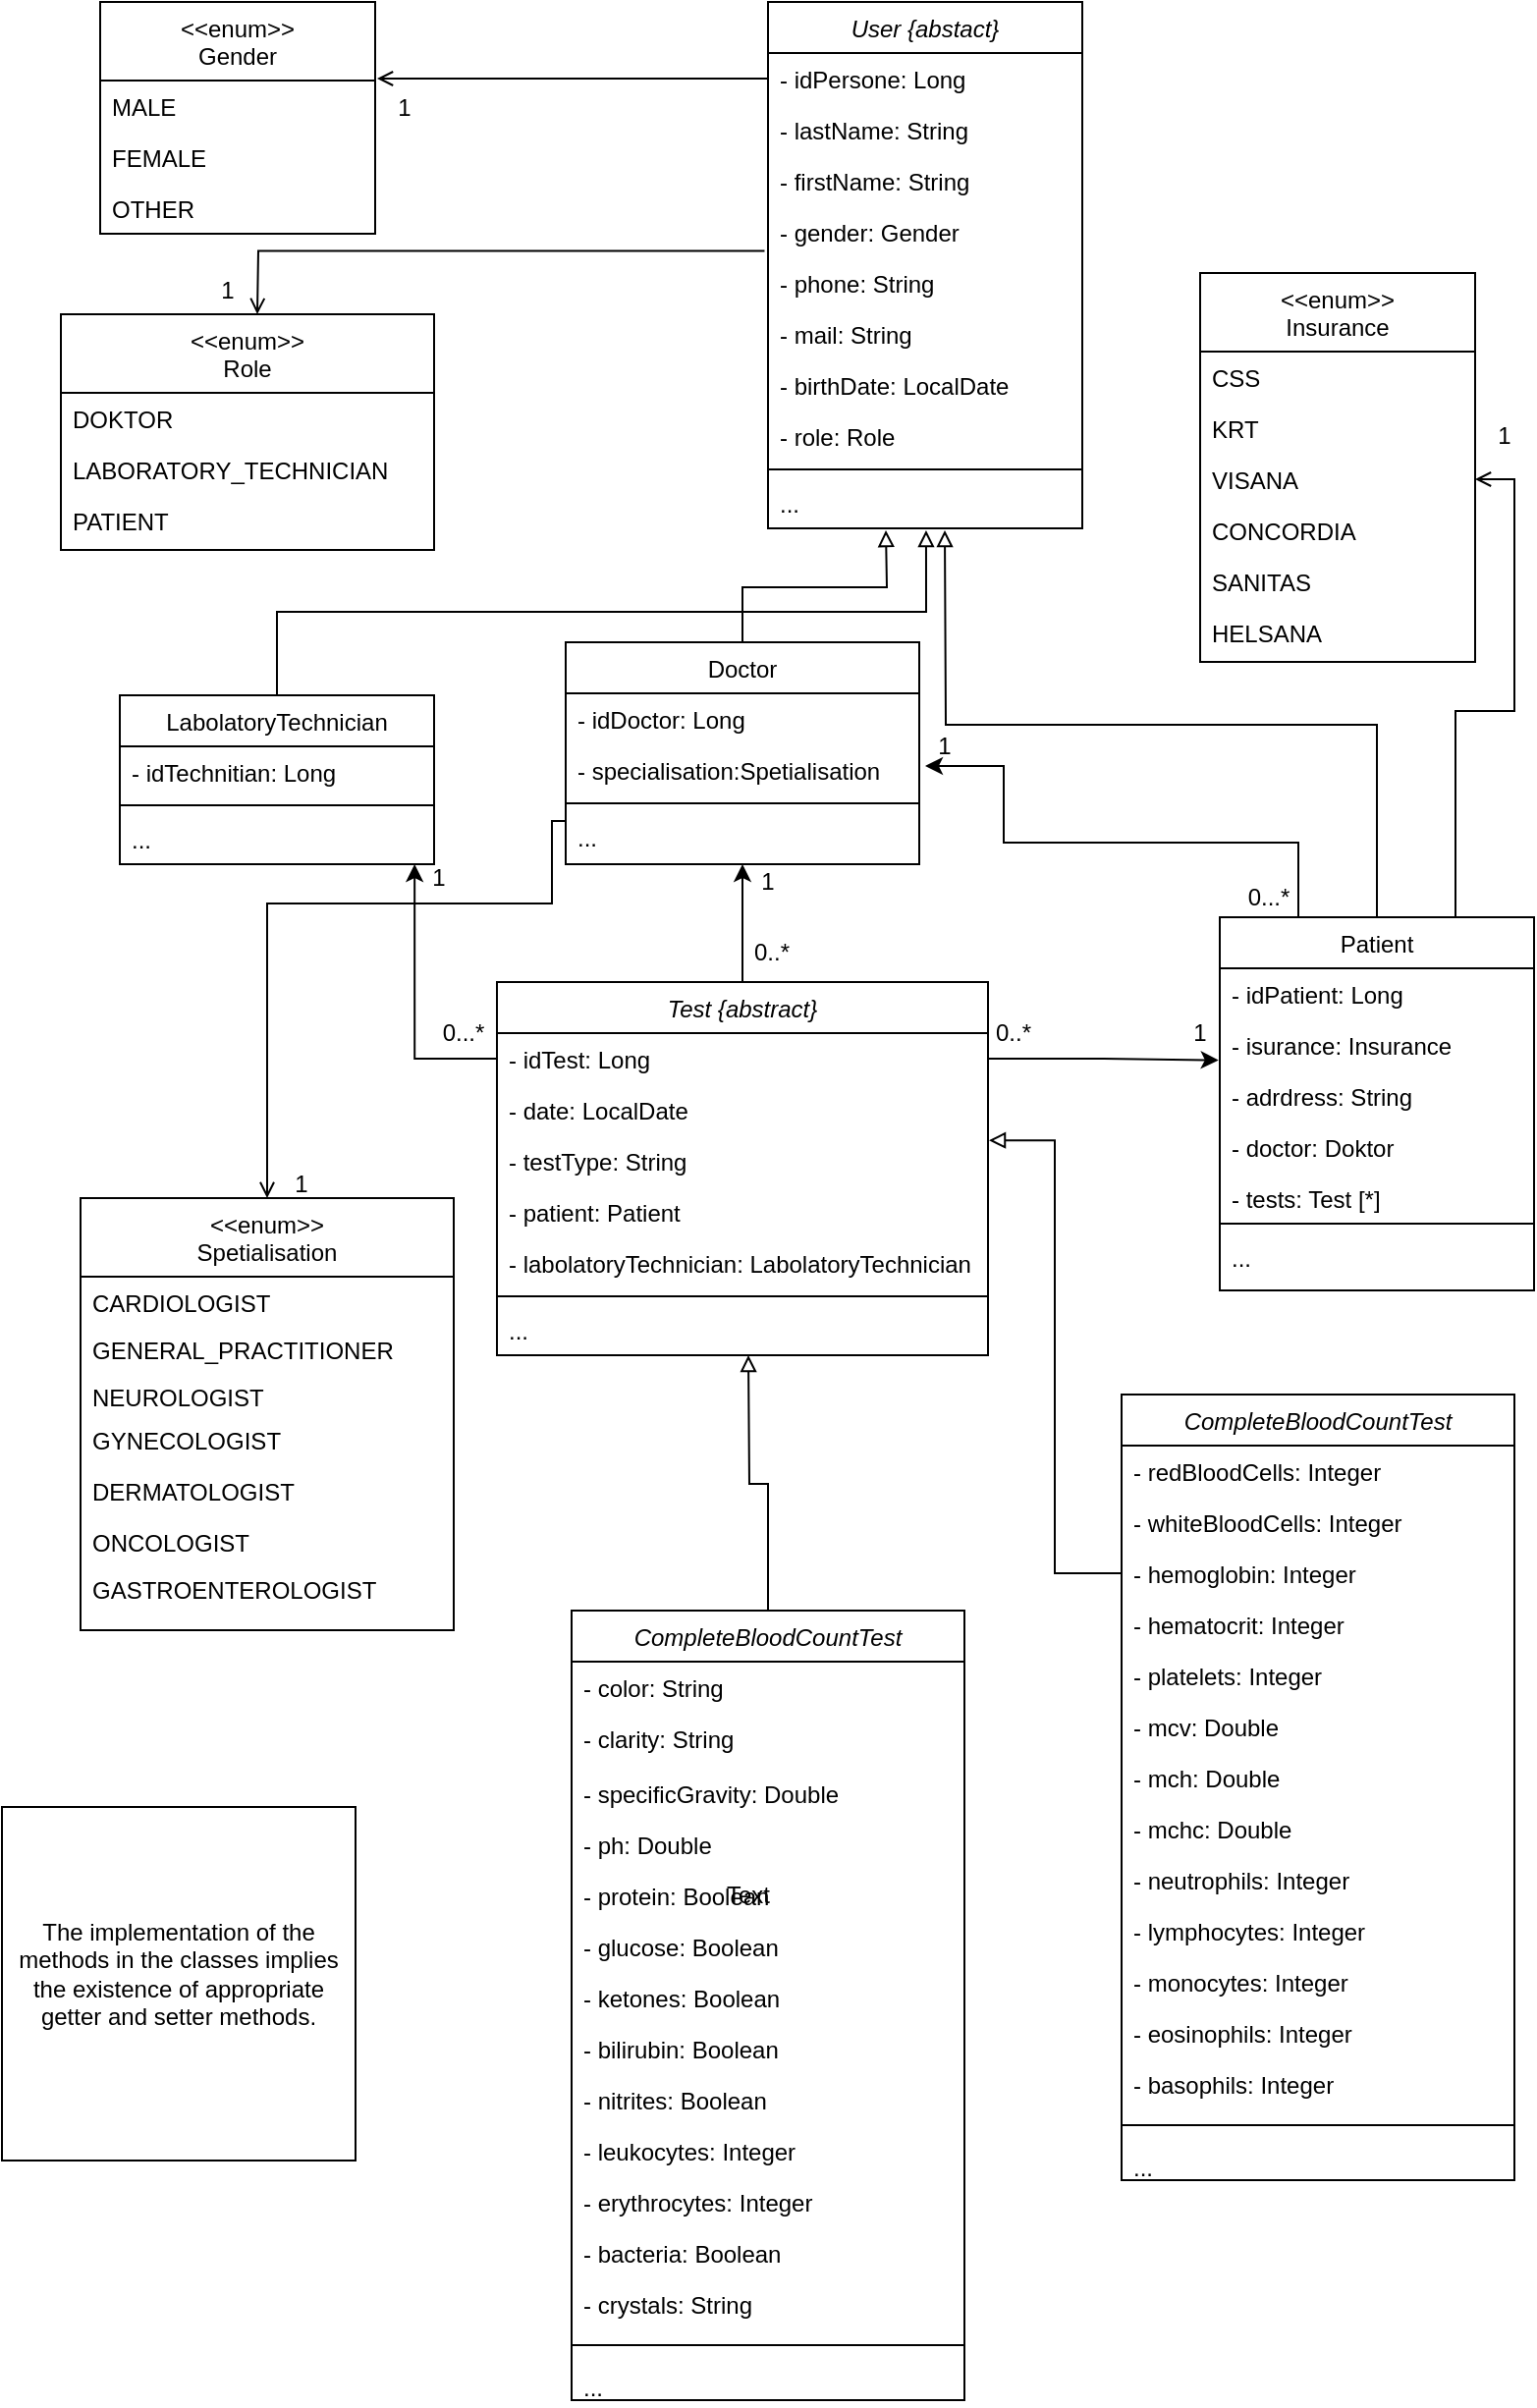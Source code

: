 <mxfile version="27.0.9">
  <diagram id="C5RBs43oDa-KdzZeNtuy" name="Page-1">
    <mxGraphModel dx="1869" dy="562" grid="1" gridSize="10" guides="1" tooltips="1" connect="1" arrows="1" fold="1" page="1" pageScale="1" pageWidth="827" pageHeight="1169" math="0" shadow="0">
      <root>
        <mxCell id="WIyWlLk6GJQsqaUBKTNV-0" />
        <mxCell id="WIyWlLk6GJQsqaUBKTNV-1" parent="WIyWlLk6GJQsqaUBKTNV-0" />
        <mxCell id="zkfFHV4jXpPFQw0GAbJ--0" value="User {abstact}" style="swimlane;fontStyle=2;align=center;verticalAlign=top;childLayout=stackLayout;horizontal=1;startSize=26;horizontalStack=0;resizeParent=1;resizeLast=0;collapsible=1;marginBottom=0;rounded=0;shadow=0;strokeWidth=1;strokeColor=#000000;" parent="WIyWlLk6GJQsqaUBKTNV-1" vertex="1">
          <mxGeometry x="-400" y="51" width="160" height="268" as="geometry">
            <mxRectangle x="230" y="140" width="160" height="26" as="alternateBounds" />
          </mxGeometry>
        </mxCell>
        <mxCell id="zkfFHV4jXpPFQw0GAbJ--2" value="- idPersone: Long" style="text;align=left;verticalAlign=top;spacingLeft=4;spacingRight=4;overflow=hidden;rotatable=0;points=[[0,0.5],[1,0.5]];portConstraint=eastwest;rounded=0;shadow=0;html=0;" parent="zkfFHV4jXpPFQw0GAbJ--0" vertex="1">
          <mxGeometry y="26" width="160" height="26" as="geometry" />
        </mxCell>
        <mxCell id="zkfFHV4jXpPFQw0GAbJ--1" value="- lastName: String&#xa;" style="text;align=left;verticalAlign=top;spacingLeft=4;spacingRight=4;overflow=hidden;rotatable=0;points=[[0,0.5],[1,0.5]];portConstraint=eastwest;" parent="zkfFHV4jXpPFQw0GAbJ--0" vertex="1">
          <mxGeometry y="52" width="160" height="26" as="geometry" />
        </mxCell>
        <mxCell id="zkfFHV4jXpPFQw0GAbJ--3" value="- firstName: String" style="text;align=left;verticalAlign=top;spacingLeft=4;spacingRight=4;overflow=hidden;rotatable=0;points=[[0,0.5],[1,0.5]];portConstraint=eastwest;rounded=0;shadow=0;html=0;" parent="zkfFHV4jXpPFQw0GAbJ--0" vertex="1">
          <mxGeometry y="78" width="160" height="26" as="geometry" />
        </mxCell>
        <mxCell id="zkfFHV4jXpPFQw0GAbJ--5" value="- gender: Gender" style="text;align=left;verticalAlign=top;spacingLeft=4;spacingRight=4;overflow=hidden;rotatable=0;points=[[0,0.5],[1,0.5]];portConstraint=eastwest;" parent="zkfFHV4jXpPFQw0GAbJ--0" vertex="1">
          <mxGeometry y="104" width="160" height="26" as="geometry" />
        </mxCell>
        <mxCell id="FPrqy9m5EWMJIwsa5vdO-8" value="- phone: String" style="text;align=left;verticalAlign=top;spacingLeft=4;spacingRight=4;overflow=hidden;rotatable=0;points=[[0,0.5],[1,0.5]];portConstraint=eastwest;" parent="zkfFHV4jXpPFQw0GAbJ--0" vertex="1">
          <mxGeometry y="130" width="160" height="26" as="geometry" />
        </mxCell>
        <mxCell id="FPrqy9m5EWMJIwsa5vdO-9" value="- mail: String" style="text;align=left;verticalAlign=top;spacingLeft=4;spacingRight=4;overflow=hidden;rotatable=0;points=[[0,0.5],[1,0.5]];portConstraint=eastwest;" parent="zkfFHV4jXpPFQw0GAbJ--0" vertex="1">
          <mxGeometry y="156" width="160" height="26" as="geometry" />
        </mxCell>
        <mxCell id="FPrqy9m5EWMJIwsa5vdO-11" value="- birthDate: LocalDate" style="text;align=left;verticalAlign=top;spacingLeft=4;spacingRight=4;overflow=hidden;rotatable=0;points=[[0,0.5],[1,0.5]];portConstraint=eastwest;" parent="zkfFHV4jXpPFQw0GAbJ--0" vertex="1">
          <mxGeometry y="182" width="160" height="26" as="geometry" />
        </mxCell>
        <mxCell id="FPrqy9m5EWMJIwsa5vdO-14" value="- role: Role" style="text;align=left;verticalAlign=top;spacingLeft=4;spacingRight=4;overflow=hidden;rotatable=0;points=[[0,0.5],[1,0.5]];portConstraint=eastwest;" parent="zkfFHV4jXpPFQw0GAbJ--0" vertex="1">
          <mxGeometry y="208" width="160" height="26" as="geometry" />
        </mxCell>
        <mxCell id="FPrqy9m5EWMJIwsa5vdO-15" value="" style="line;html=1;strokeWidth=1;align=left;verticalAlign=middle;spacingTop=-1;spacingLeft=3;spacingRight=3;rotatable=0;labelPosition=right;points=[];portConstraint=eastwest;" parent="zkfFHV4jXpPFQw0GAbJ--0" vertex="1">
          <mxGeometry y="234" width="160" height="8" as="geometry" />
        </mxCell>
        <mxCell id="FPrqy9m5EWMJIwsa5vdO-16" value="..." style="text;align=left;verticalAlign=top;spacingLeft=4;spacingRight=4;overflow=hidden;rotatable=0;points=[[0,0.5],[1,0.5]];portConstraint=eastwest;" parent="zkfFHV4jXpPFQw0GAbJ--0" vertex="1">
          <mxGeometry y="242" width="160" height="26" as="geometry" />
        </mxCell>
        <mxCell id="FPrqy9m5EWMJIwsa5vdO-1" value="&lt;&lt;enum&gt;&gt;&#xa;Gender" style="swimlane;fontStyle=0;align=center;verticalAlign=top;childLayout=stackLayout;horizontal=1;startSize=40;horizontalStack=0;resizeParent=1;resizeLast=0;collapsible=1;marginBottom=0;rounded=0;shadow=0;strokeWidth=1;" parent="WIyWlLk6GJQsqaUBKTNV-1" vertex="1">
          <mxGeometry x="-740" y="51" width="140" height="118" as="geometry">
            <mxRectangle x="340" y="380" width="170" height="26" as="alternateBounds" />
          </mxGeometry>
        </mxCell>
        <mxCell id="FPrqy9m5EWMJIwsa5vdO-18" value="MALE" style="text;align=left;verticalAlign=top;spacingLeft=4;spacingRight=4;overflow=hidden;rotatable=0;points=[[0,0.5],[1,0.5]];portConstraint=eastwest;" parent="FPrqy9m5EWMJIwsa5vdO-1" vertex="1">
          <mxGeometry y="40" width="140" height="26" as="geometry" />
        </mxCell>
        <mxCell id="FPrqy9m5EWMJIwsa5vdO-17" value="FEMALE" style="text;align=left;verticalAlign=top;spacingLeft=4;spacingRight=4;overflow=hidden;rotatable=0;points=[[0,0.5],[1,0.5]];portConstraint=eastwest;" parent="FPrqy9m5EWMJIwsa5vdO-1" vertex="1">
          <mxGeometry y="66" width="140" height="26" as="geometry" />
        </mxCell>
        <mxCell id="FPrqy9m5EWMJIwsa5vdO-19" value="OTHER" style="text;align=left;verticalAlign=top;spacingLeft=4;spacingRight=4;overflow=hidden;rotatable=0;points=[[0,0.5],[1,0.5]];portConstraint=eastwest;" parent="FPrqy9m5EWMJIwsa5vdO-1" vertex="1">
          <mxGeometry y="92" width="140" height="26" as="geometry" />
        </mxCell>
        <mxCell id="FPrqy9m5EWMJIwsa5vdO-46" value="LabolatoryTechnician" style="swimlane;fontStyle=0;align=center;verticalAlign=top;childLayout=stackLayout;horizontal=1;startSize=26;horizontalStack=0;resizeParent=1;resizeLast=0;collapsible=1;marginBottom=0;rounded=0;shadow=0;strokeWidth=1;" parent="WIyWlLk6GJQsqaUBKTNV-1" vertex="1">
          <mxGeometry x="-730" y="404" width="160" height="86" as="geometry">
            <mxRectangle x="340" y="380" width="170" height="26" as="alternateBounds" />
          </mxGeometry>
        </mxCell>
        <mxCell id="FPrqy9m5EWMJIwsa5vdO-47" value="- idTechnitian: Long" style="text;align=left;verticalAlign=top;spacingLeft=4;spacingRight=4;overflow=hidden;rotatable=0;points=[[0,0.5],[1,0.5]];portConstraint=eastwest;" parent="FPrqy9m5EWMJIwsa5vdO-46" vertex="1">
          <mxGeometry y="26" width="160" height="26" as="geometry" />
        </mxCell>
        <mxCell id="FPrqy9m5EWMJIwsa5vdO-48" value="" style="line;html=1;strokeWidth=1;align=left;verticalAlign=middle;spacingTop=-1;spacingLeft=3;spacingRight=3;rotatable=0;labelPosition=right;points=[];portConstraint=eastwest;" parent="FPrqy9m5EWMJIwsa5vdO-46" vertex="1">
          <mxGeometry y="52" width="160" height="8" as="geometry" />
        </mxCell>
        <mxCell id="FPrqy9m5EWMJIwsa5vdO-64" value="..." style="text;align=left;verticalAlign=top;spacingLeft=4;spacingRight=4;overflow=hidden;rotatable=0;points=[[0,0.5],[1,0.5]];portConstraint=eastwest;" parent="FPrqy9m5EWMJIwsa5vdO-46" vertex="1">
          <mxGeometry y="60" width="160" height="26" as="geometry" />
        </mxCell>
        <mxCell id="FPrqy9m5EWMJIwsa5vdO-56" value="1" style="text;html=1;align=center;verticalAlign=middle;whiteSpace=wrap;rounded=0;" parent="WIyWlLk6GJQsqaUBKTNV-1" vertex="1">
          <mxGeometry x="-690" y="189" width="30" height="17" as="geometry" />
        </mxCell>
        <mxCell id="FPrqy9m5EWMJIwsa5vdO-59" value="1" style="text;html=1;align=center;verticalAlign=middle;whiteSpace=wrap;rounded=0;" parent="WIyWlLk6GJQsqaUBKTNV-1" vertex="1">
          <mxGeometry x="-600" y="90" width="30" height="30" as="geometry" />
        </mxCell>
        <mxCell id="FPrqy9m5EWMJIwsa5vdO-60" style="edgeStyle=orthogonalEdgeStyle;rounded=0;orthogonalLoop=1;jettySize=auto;html=1;exitX=0.5;exitY=0;exitDx=0;exitDy=0;entryX=0.503;entryY=1.038;entryDx=0;entryDy=0;entryPerimeter=0;endArrow=block;endFill=0;" parent="WIyWlLk6GJQsqaUBKTNV-1" source="FPrqy9m5EWMJIwsa5vdO-46" target="FPrqy9m5EWMJIwsa5vdO-16" edge="1">
          <mxGeometry relative="1" as="geometry" />
        </mxCell>
        <mxCell id="FPrqy9m5EWMJIwsa5vdO-71" style="edgeStyle=orthogonalEdgeStyle;rounded=0;orthogonalLoop=1;jettySize=auto;html=1;exitX=0.5;exitY=0;exitDx=0;exitDy=0;endArrow=block;endFill=0;" parent="WIyWlLk6GJQsqaUBKTNV-1" source="FPrqy9m5EWMJIwsa5vdO-65" edge="1">
          <mxGeometry relative="1" as="geometry">
            <mxPoint x="-310" y="320" as="targetPoint" />
          </mxGeometry>
        </mxCell>
        <mxCell id="FPrqy9m5EWMJIwsa5vdO-90" style="edgeStyle=orthogonalEdgeStyle;rounded=0;orthogonalLoop=1;jettySize=auto;html=1;exitX=0.75;exitY=0;exitDx=0;exitDy=0;entryX=1;entryY=0.5;entryDx=0;entryDy=0;endArrow=open;endFill=0;" parent="WIyWlLk6GJQsqaUBKTNV-1" source="FPrqy9m5EWMJIwsa5vdO-65" target="FPrqy9m5EWMJIwsa5vdO-88" edge="1">
          <mxGeometry relative="1" as="geometry" />
        </mxCell>
        <mxCell id="FPrqy9m5EWMJIwsa5vdO-65" value="Patient" style="swimlane;fontStyle=0;align=center;verticalAlign=top;childLayout=stackLayout;horizontal=1;startSize=26;horizontalStack=0;resizeParent=1;resizeLast=0;collapsible=1;marginBottom=0;rounded=0;shadow=0;strokeWidth=1;" parent="WIyWlLk6GJQsqaUBKTNV-1" vertex="1">
          <mxGeometry x="-170" y="517" width="160" height="190" as="geometry">
            <mxRectangle x="130" y="380" width="160" height="26" as="alternateBounds" />
          </mxGeometry>
        </mxCell>
        <mxCell id="FPrqy9m5EWMJIwsa5vdO-66" value="- idPatient: Long" style="text;align=left;verticalAlign=top;spacingLeft=4;spacingRight=4;overflow=hidden;rotatable=0;points=[[0,0.5],[1,0.5]];portConstraint=eastwest;" parent="FPrqy9m5EWMJIwsa5vdO-65" vertex="1">
          <mxGeometry y="26" width="160" height="26" as="geometry" />
        </mxCell>
        <mxCell id="FPrqy9m5EWMJIwsa5vdO-67" value="- isurance: Insurance" style="text;align=left;verticalAlign=top;spacingLeft=4;spacingRight=4;overflow=hidden;rotatable=0;points=[[0,0.5],[1,0.5]];portConstraint=eastwest;rounded=0;shadow=0;html=0;" parent="FPrqy9m5EWMJIwsa5vdO-65" vertex="1">
          <mxGeometry y="52" width="160" height="26" as="geometry" />
        </mxCell>
        <mxCell id="FPrqy9m5EWMJIwsa5vdO-70" value="- adrdress: String" style="text;align=left;verticalAlign=top;spacingLeft=4;spacingRight=4;overflow=hidden;rotatable=0;points=[[0,0.5],[1,0.5]];portConstraint=eastwest;" parent="FPrqy9m5EWMJIwsa5vdO-65" vertex="1">
          <mxGeometry y="78" width="160" height="26" as="geometry" />
        </mxCell>
        <mxCell id="FPrqy9m5EWMJIwsa5vdO-76" value="- doctor: Doktor" style="text;align=left;verticalAlign=top;spacingLeft=4;spacingRight=4;overflow=hidden;rotatable=0;points=[[0,0.5],[1,0.5]];portConstraint=eastwest;" parent="FPrqy9m5EWMJIwsa5vdO-65" vertex="1">
          <mxGeometry y="104" width="160" height="26" as="geometry" />
        </mxCell>
        <mxCell id="FPrqy9m5EWMJIwsa5vdO-84" value="- tests: Test [*]" style="text;align=left;verticalAlign=top;spacingLeft=4;spacingRight=4;overflow=hidden;rotatable=0;points=[[0,0.5],[1,0.5]];portConstraint=eastwest;" parent="FPrqy9m5EWMJIwsa5vdO-65" vertex="1">
          <mxGeometry y="130" width="160" height="22" as="geometry" />
        </mxCell>
        <mxCell id="FPrqy9m5EWMJIwsa5vdO-77" value="" style="line;html=1;strokeWidth=1;align=left;verticalAlign=middle;spacingTop=-1;spacingLeft=3;spacingRight=3;rotatable=0;labelPosition=right;points=[];portConstraint=eastwest;" parent="FPrqy9m5EWMJIwsa5vdO-65" vertex="1">
          <mxGeometry y="152" width="160" height="8" as="geometry" />
        </mxCell>
        <mxCell id="7z45aVooxAqQ6ZpwQJSf-15" value="..." style="text;align=left;verticalAlign=top;spacingLeft=4;spacingRight=4;overflow=hidden;rotatable=0;points=[[0,0.5],[1,0.5]];portConstraint=eastwest;" parent="FPrqy9m5EWMJIwsa5vdO-65" vertex="1">
          <mxGeometry y="160" width="160" height="22" as="geometry" />
        </mxCell>
        <mxCell id="FPrqy9m5EWMJIwsa5vdO-85" value="&lt;&lt;enum&gt;&gt;&#xa;Insurance" style="swimlane;fontStyle=0;align=center;verticalAlign=top;childLayout=stackLayout;horizontal=1;startSize=40;horizontalStack=0;resizeParent=1;resizeLast=0;collapsible=1;marginBottom=0;rounded=0;shadow=0;strokeWidth=1;" parent="WIyWlLk6GJQsqaUBKTNV-1" vertex="1">
          <mxGeometry x="-180" y="189" width="140" height="198" as="geometry">
            <mxRectangle x="340" y="380" width="170" height="26" as="alternateBounds" />
          </mxGeometry>
        </mxCell>
        <mxCell id="FPrqy9m5EWMJIwsa5vdO-86" value="CSS    " style="text;align=left;verticalAlign=top;spacingLeft=4;spacingRight=4;overflow=hidden;rotatable=0;points=[[0,0.5],[1,0.5]];portConstraint=eastwest;" parent="FPrqy9m5EWMJIwsa5vdO-85" vertex="1">
          <mxGeometry y="40" width="140" height="26" as="geometry" />
        </mxCell>
        <mxCell id="FPrqy9m5EWMJIwsa5vdO-87" value="KRT" style="text;align=left;verticalAlign=top;spacingLeft=4;spacingRight=4;overflow=hidden;rotatable=0;points=[[0,0.5],[1,0.5]];portConstraint=eastwest;" parent="FPrqy9m5EWMJIwsa5vdO-85" vertex="1">
          <mxGeometry y="66" width="140" height="26" as="geometry" />
        </mxCell>
        <mxCell id="FPrqy9m5EWMJIwsa5vdO-88" value="VISANA" style="text;align=left;verticalAlign=top;spacingLeft=4;spacingRight=4;overflow=hidden;rotatable=0;points=[[0,0.5],[1,0.5]];portConstraint=eastwest;" parent="FPrqy9m5EWMJIwsa5vdO-85" vertex="1">
          <mxGeometry y="92" width="140" height="26" as="geometry" />
        </mxCell>
        <mxCell id="FPrqy9m5EWMJIwsa5vdO-92" value="CONCORDIA" style="text;align=left;verticalAlign=top;spacingLeft=4;spacingRight=4;overflow=hidden;rotatable=0;points=[[0,0.5],[1,0.5]];portConstraint=eastwest;" parent="FPrqy9m5EWMJIwsa5vdO-85" vertex="1">
          <mxGeometry y="118" width="140" height="26" as="geometry" />
        </mxCell>
        <mxCell id="FPrqy9m5EWMJIwsa5vdO-93" value="SANITAS" style="text;align=left;verticalAlign=top;spacingLeft=4;spacingRight=4;overflow=hidden;rotatable=0;points=[[0,0.5],[1,0.5]];portConstraint=eastwest;" parent="FPrqy9m5EWMJIwsa5vdO-85" vertex="1">
          <mxGeometry y="144" width="140" height="26" as="geometry" />
        </mxCell>
        <mxCell id="FPrqy9m5EWMJIwsa5vdO-94" value="HELSANA" style="text;align=left;verticalAlign=top;spacingLeft=4;spacingRight=4;overflow=hidden;rotatable=0;points=[[0,0.5],[1,0.5]];portConstraint=eastwest;" parent="FPrqy9m5EWMJIwsa5vdO-85" vertex="1">
          <mxGeometry y="170" width="140" height="26" as="geometry" />
        </mxCell>
        <mxCell id="FPrqy9m5EWMJIwsa5vdO-107" style="edgeStyle=orthogonalEdgeStyle;rounded=0;orthogonalLoop=1;jettySize=auto;html=1;exitX=0.5;exitY=0;exitDx=0;exitDy=0;endArrow=block;endFill=0;" parent="WIyWlLk6GJQsqaUBKTNV-1" source="FPrqy9m5EWMJIwsa5vdO-99" edge="1">
          <mxGeometry relative="1" as="geometry">
            <mxPoint x="-340" y="320" as="targetPoint" />
          </mxGeometry>
        </mxCell>
        <mxCell id="FPrqy9m5EWMJIwsa5vdO-99" value="Doctor" style="swimlane;fontStyle=0;align=center;verticalAlign=top;childLayout=stackLayout;horizontal=1;startSize=26;horizontalStack=0;resizeParent=1;resizeLast=0;collapsible=1;marginBottom=0;rounded=0;shadow=0;strokeWidth=1;" parent="WIyWlLk6GJQsqaUBKTNV-1" vertex="1">
          <mxGeometry x="-503" y="377" width="180" height="113" as="geometry">
            <mxRectangle x="130" y="380" width="160" height="26" as="alternateBounds" />
          </mxGeometry>
        </mxCell>
        <mxCell id="FPrqy9m5EWMJIwsa5vdO-100" value="- idDoctor: Long" style="text;align=left;verticalAlign=top;spacingLeft=4;spacingRight=4;overflow=hidden;rotatable=0;points=[[0,0.5],[1,0.5]];portConstraint=eastwest;" parent="FPrqy9m5EWMJIwsa5vdO-99" vertex="1">
          <mxGeometry y="26" width="180" height="26" as="geometry" />
        </mxCell>
        <mxCell id="FPrqy9m5EWMJIwsa5vdO-101" value="- specialisation:Spetialisation" style="text;align=left;verticalAlign=top;spacingLeft=4;spacingRight=4;overflow=hidden;rotatable=0;points=[[0,0.5],[1,0.5]];portConstraint=eastwest;rounded=0;shadow=0;html=0;" parent="FPrqy9m5EWMJIwsa5vdO-99" vertex="1">
          <mxGeometry y="52" width="180" height="26" as="geometry" />
        </mxCell>
        <mxCell id="FPrqy9m5EWMJIwsa5vdO-104" value="" style="line;html=1;strokeWidth=1;align=left;verticalAlign=middle;spacingTop=-1;spacingLeft=3;spacingRight=3;rotatable=0;labelPosition=right;points=[];portConstraint=eastwest;" parent="FPrqy9m5EWMJIwsa5vdO-99" vertex="1">
          <mxGeometry y="78" width="180" height="8" as="geometry" />
        </mxCell>
        <mxCell id="FPrqy9m5EWMJIwsa5vdO-105" value="..." style="text;align=left;verticalAlign=top;spacingLeft=4;spacingRight=4;overflow=hidden;rotatable=0;points=[[0,0.5],[1,0.5]];portConstraint=eastwest;" parent="FPrqy9m5EWMJIwsa5vdO-99" vertex="1">
          <mxGeometry y="86" width="180" height="26" as="geometry" />
        </mxCell>
        <mxCell id="FPrqy9m5EWMJIwsa5vdO-115" value="&lt;&lt;enum&gt;&gt;&#xa;Role" style="swimlane;fontStyle=0;align=center;verticalAlign=top;childLayout=stackLayout;horizontal=1;startSize=40;horizontalStack=0;resizeParent=1;resizeLast=0;collapsible=1;marginBottom=0;rounded=0;shadow=0;strokeWidth=1;" parent="WIyWlLk6GJQsqaUBKTNV-1" vertex="1">
          <mxGeometry x="-760" y="210" width="190" height="120" as="geometry">
            <mxRectangle x="340" y="380" width="170" height="26" as="alternateBounds" />
          </mxGeometry>
        </mxCell>
        <mxCell id="FPrqy9m5EWMJIwsa5vdO-116" value="DOKTOR" style="text;align=left;verticalAlign=top;spacingLeft=4;spacingRight=4;overflow=hidden;rotatable=0;points=[[0,0.5],[1,0.5]];portConstraint=eastwest;" parent="FPrqy9m5EWMJIwsa5vdO-115" vertex="1">
          <mxGeometry y="40" width="190" height="26" as="geometry" />
        </mxCell>
        <mxCell id="FPrqy9m5EWMJIwsa5vdO-117" value="LABORATORY_TECHNICIAN" style="text;align=left;verticalAlign=top;spacingLeft=4;spacingRight=4;overflow=hidden;rotatable=0;points=[[0,0.5],[1,0.5]];portConstraint=eastwest;" parent="FPrqy9m5EWMJIwsa5vdO-115" vertex="1">
          <mxGeometry y="66" width="190" height="26" as="geometry" />
        </mxCell>
        <mxCell id="FPrqy9m5EWMJIwsa5vdO-118" value="PATIENT" style="text;align=left;verticalAlign=top;spacingLeft=4;spacingRight=4;overflow=hidden;rotatable=0;points=[[0,0.5],[1,0.5]];portConstraint=eastwest;" parent="FPrqy9m5EWMJIwsa5vdO-115" vertex="1">
          <mxGeometry y="92" width="190" height="28" as="geometry" />
        </mxCell>
        <mxCell id="FPrqy9m5EWMJIwsa5vdO-119" value="&lt;&lt;enum&gt;&gt;&#xa;Spetialisation" style="swimlane;fontStyle=0;align=center;verticalAlign=top;childLayout=stackLayout;horizontal=1;startSize=40;horizontalStack=0;resizeParent=1;resizeLast=0;collapsible=1;marginBottom=0;rounded=0;shadow=0;strokeWidth=1;" parent="WIyWlLk6GJQsqaUBKTNV-1" vertex="1">
          <mxGeometry x="-750" y="660" width="190" height="220" as="geometry">
            <mxRectangle x="340" y="380" width="170" height="26" as="alternateBounds" />
          </mxGeometry>
        </mxCell>
        <mxCell id="FPrqy9m5EWMJIwsa5vdO-121" value="CARDIOLOGIST" style="text;align=left;verticalAlign=top;spacingLeft=4;spacingRight=4;overflow=hidden;rotatable=0;points=[[0,0.5],[1,0.5]];portConstraint=eastwest;" parent="FPrqy9m5EWMJIwsa5vdO-119" vertex="1">
          <mxGeometry y="40" width="190" height="24" as="geometry" />
        </mxCell>
        <mxCell id="FPrqy9m5EWMJIwsa5vdO-128" value="GENERAL_PRACTITIONER" style="text;align=left;verticalAlign=top;spacingLeft=4;spacingRight=4;overflow=hidden;rotatable=0;points=[[0,0.5],[1,0.5]];portConstraint=eastwest;" parent="FPrqy9m5EWMJIwsa5vdO-119" vertex="1">
          <mxGeometry y="64" width="190" height="24" as="geometry" />
        </mxCell>
        <mxCell id="FPrqy9m5EWMJIwsa5vdO-129" value="NEUROLOGIST" style="text;align=left;verticalAlign=top;spacingLeft=4;spacingRight=4;overflow=hidden;rotatable=0;points=[[0,0.5],[1,0.5]];portConstraint=eastwest;" parent="FPrqy9m5EWMJIwsa5vdO-119" vertex="1">
          <mxGeometry y="88" width="190" height="22" as="geometry" />
        </mxCell>
        <mxCell id="FPrqy9m5EWMJIwsa5vdO-130" value="GYNECOLOGIST" style="text;align=left;verticalAlign=top;spacingLeft=4;spacingRight=4;overflow=hidden;rotatable=0;points=[[0,0.5],[1,0.5]];portConstraint=eastwest;" parent="FPrqy9m5EWMJIwsa5vdO-119" vertex="1">
          <mxGeometry y="110" width="190" height="26" as="geometry" />
        </mxCell>
        <mxCell id="FPrqy9m5EWMJIwsa5vdO-132" value="DERMATOLOGIST" style="text;align=left;verticalAlign=top;spacingLeft=4;spacingRight=4;overflow=hidden;rotatable=0;points=[[0,0.5],[1,0.5]];portConstraint=eastwest;" parent="FPrqy9m5EWMJIwsa5vdO-119" vertex="1">
          <mxGeometry y="136" width="190" height="26" as="geometry" />
        </mxCell>
        <mxCell id="FPrqy9m5EWMJIwsa5vdO-133" value="ONCOLOGIST" style="text;align=left;verticalAlign=top;spacingLeft=4;spacingRight=4;overflow=hidden;rotatable=0;points=[[0,0.5],[1,0.5]];portConstraint=eastwest;" parent="FPrqy9m5EWMJIwsa5vdO-119" vertex="1">
          <mxGeometry y="162" width="190" height="24" as="geometry" />
        </mxCell>
        <mxCell id="FPrqy9m5EWMJIwsa5vdO-135" value="GASTROENTEROLOGIST" style="text;align=left;verticalAlign=top;spacingLeft=4;spacingRight=4;overflow=hidden;rotatable=0;points=[[0,0.5],[1,0.5]];portConstraint=eastwest;" parent="FPrqy9m5EWMJIwsa5vdO-119" vertex="1">
          <mxGeometry y="186" width="190" height="30" as="geometry" />
        </mxCell>
        <mxCell id="_gcrHEg-yJq71D8w6EsA-2" style="edgeStyle=orthogonalEdgeStyle;rounded=0;orthogonalLoop=1;jettySize=auto;html=1;exitX=0.5;exitY=0;exitDx=0;exitDy=0;entryX=0.5;entryY=1;entryDx=0;entryDy=0;" edge="1" parent="WIyWlLk6GJQsqaUBKTNV-1" source="FPrqy9m5EWMJIwsa5vdO-180" target="FPrqy9m5EWMJIwsa5vdO-99">
          <mxGeometry relative="1" as="geometry" />
        </mxCell>
        <mxCell id="FPrqy9m5EWMJIwsa5vdO-180" value="Test {abstract}" style="swimlane;fontStyle=2;align=center;verticalAlign=top;childLayout=stackLayout;horizontal=1;startSize=26;horizontalStack=0;resizeParent=1;resizeLast=0;collapsible=1;marginBottom=0;rounded=0;shadow=0;strokeWidth=1;strokeColor=#000000;" parent="WIyWlLk6GJQsqaUBKTNV-1" vertex="1">
          <mxGeometry x="-538" y="550" width="250" height="190" as="geometry">
            <mxRectangle x="230" y="140" width="160" height="26" as="alternateBounds" />
          </mxGeometry>
        </mxCell>
        <mxCell id="FPrqy9m5EWMJIwsa5vdO-181" value="- idTest: Long" style="text;align=left;verticalAlign=top;spacingLeft=4;spacingRight=4;overflow=hidden;rotatable=0;points=[[0,0.5],[1,0.5]];portConstraint=eastwest;rounded=0;shadow=0;html=0;" parent="FPrqy9m5EWMJIwsa5vdO-180" vertex="1">
          <mxGeometry y="26" width="250" height="26" as="geometry" />
        </mxCell>
        <mxCell id="FPrqy9m5EWMJIwsa5vdO-182" value="- date: LocalDate&#xa;" style="text;align=left;verticalAlign=top;spacingLeft=4;spacingRight=4;overflow=hidden;rotatable=0;points=[[0,0.5],[1,0.5]];portConstraint=eastwest;" parent="FPrqy9m5EWMJIwsa5vdO-180" vertex="1">
          <mxGeometry y="52" width="250" height="26" as="geometry" />
        </mxCell>
        <mxCell id="FPrqy9m5EWMJIwsa5vdO-183" value="- testType: String" style="text;align=left;verticalAlign=top;spacingLeft=4;spacingRight=4;overflow=hidden;rotatable=0;points=[[0,0.5],[1,0.5]];portConstraint=eastwest;rounded=0;shadow=0;html=0;" parent="FPrqy9m5EWMJIwsa5vdO-180" vertex="1">
          <mxGeometry y="78" width="250" height="26" as="geometry" />
        </mxCell>
        <mxCell id="FPrqy9m5EWMJIwsa5vdO-184" value="- patient: Patient" style="text;align=left;verticalAlign=top;spacingLeft=4;spacingRight=4;overflow=hidden;rotatable=0;points=[[0,0.5],[1,0.5]];portConstraint=eastwest;" parent="FPrqy9m5EWMJIwsa5vdO-180" vertex="1">
          <mxGeometry y="104" width="250" height="26" as="geometry" />
        </mxCell>
        <mxCell id="FPrqy9m5EWMJIwsa5vdO-186" value="- labolatoryTechnician: LabolatoryTechnician" style="text;align=left;verticalAlign=top;spacingLeft=4;spacingRight=4;overflow=hidden;rotatable=0;points=[[0,0.5],[1,0.5]];portConstraint=eastwest;" parent="FPrqy9m5EWMJIwsa5vdO-180" vertex="1">
          <mxGeometry y="130" width="250" height="26" as="geometry" />
        </mxCell>
        <mxCell id="FPrqy9m5EWMJIwsa5vdO-189" value="" style="line;html=1;strokeWidth=1;align=left;verticalAlign=middle;spacingTop=-1;spacingLeft=3;spacingRight=3;rotatable=0;labelPosition=right;points=[];portConstraint=eastwest;" parent="FPrqy9m5EWMJIwsa5vdO-180" vertex="1">
          <mxGeometry y="156" width="250" height="8" as="geometry" />
        </mxCell>
        <mxCell id="FPrqy9m5EWMJIwsa5vdO-190" value="..." style="text;align=left;verticalAlign=top;spacingLeft=4;spacingRight=4;overflow=hidden;rotatable=0;points=[[0,0.5],[1,0.5]];portConstraint=eastwest;" parent="FPrqy9m5EWMJIwsa5vdO-180" vertex="1">
          <mxGeometry y="164" width="250" height="20" as="geometry" />
        </mxCell>
        <mxCell id="FPrqy9m5EWMJIwsa5vdO-191" value="CompleteBloodCountTest" style="swimlane;fontStyle=2;align=center;verticalAlign=top;childLayout=stackLayout;horizontal=1;startSize=26;horizontalStack=0;resizeParent=1;resizeLast=0;collapsible=1;marginBottom=0;rounded=0;shadow=0;strokeWidth=1;strokeColor=#000000;" parent="WIyWlLk6GJQsqaUBKTNV-1" vertex="1">
          <mxGeometry x="-220" y="760" width="200" height="400" as="geometry">
            <mxRectangle x="230" y="140" width="160" height="26" as="alternateBounds" />
          </mxGeometry>
        </mxCell>
        <mxCell id="FPrqy9m5EWMJIwsa5vdO-192" value="- redBloodCells: Integer" style="text;align=left;verticalAlign=top;spacingLeft=4;spacingRight=4;overflow=hidden;rotatable=0;points=[[0,0.5],[1,0.5]];portConstraint=eastwest;rounded=0;shadow=0;html=0;" parent="FPrqy9m5EWMJIwsa5vdO-191" vertex="1">
          <mxGeometry y="26" width="200" height="26" as="geometry" />
        </mxCell>
        <mxCell id="FPrqy9m5EWMJIwsa5vdO-193" value="- whiteBloodCells: Integer&#xa;" style="text;align=left;verticalAlign=top;spacingLeft=4;spacingRight=4;overflow=hidden;rotatable=0;points=[[0,0.5],[1,0.5]];portConstraint=eastwest;" parent="FPrqy9m5EWMJIwsa5vdO-191" vertex="1">
          <mxGeometry y="52" width="200" height="26" as="geometry" />
        </mxCell>
        <mxCell id="FPrqy9m5EWMJIwsa5vdO-194" value="- hemoglobin: Integer" style="text;align=left;verticalAlign=top;spacingLeft=4;spacingRight=4;overflow=hidden;rotatable=0;points=[[0,0.5],[1,0.5]];portConstraint=eastwest;rounded=0;shadow=0;html=0;" parent="FPrqy9m5EWMJIwsa5vdO-191" vertex="1">
          <mxGeometry y="78" width="200" height="26" as="geometry" />
        </mxCell>
        <mxCell id="FPrqy9m5EWMJIwsa5vdO-195" value="- hematocrit: Integer" style="text;align=left;verticalAlign=top;spacingLeft=4;spacingRight=4;overflow=hidden;rotatable=0;points=[[0,0.5],[1,0.5]];portConstraint=eastwest;" parent="FPrqy9m5EWMJIwsa5vdO-191" vertex="1">
          <mxGeometry y="104" width="200" height="26" as="geometry" />
        </mxCell>
        <mxCell id="FPrqy9m5EWMJIwsa5vdO-196" value="- platelets: Integer" style="text;align=left;verticalAlign=top;spacingLeft=4;spacingRight=4;overflow=hidden;rotatable=0;points=[[0,0.5],[1,0.5]];portConstraint=eastwest;" parent="FPrqy9m5EWMJIwsa5vdO-191" vertex="1">
          <mxGeometry y="130" width="200" height="26" as="geometry" />
        </mxCell>
        <mxCell id="FPrqy9m5EWMJIwsa5vdO-197" value="- mcv: Double" style="text;align=left;verticalAlign=top;spacingLeft=4;spacingRight=4;overflow=hidden;rotatable=0;points=[[0,0.5],[1,0.5]];portConstraint=eastwest;" parent="FPrqy9m5EWMJIwsa5vdO-191" vertex="1">
          <mxGeometry y="156" width="200" height="26" as="geometry" />
        </mxCell>
        <mxCell id="FPrqy9m5EWMJIwsa5vdO-198" value="- mch: Double" style="text;align=left;verticalAlign=top;spacingLeft=4;spacingRight=4;overflow=hidden;rotatable=0;points=[[0,0.5],[1,0.5]];portConstraint=eastwest;" parent="FPrqy9m5EWMJIwsa5vdO-191" vertex="1">
          <mxGeometry y="182" width="200" height="26" as="geometry" />
        </mxCell>
        <mxCell id="FPrqy9m5EWMJIwsa5vdO-199" value="- mchc: Double" style="text;align=left;verticalAlign=top;spacingLeft=4;spacingRight=4;overflow=hidden;rotatable=0;points=[[0,0.5],[1,0.5]];portConstraint=eastwest;" parent="FPrqy9m5EWMJIwsa5vdO-191" vertex="1">
          <mxGeometry y="208" width="200" height="26" as="geometry" />
        </mxCell>
        <mxCell id="FPrqy9m5EWMJIwsa5vdO-206" value="- neutrophils: Integer&#xa;" style="text;align=left;verticalAlign=top;spacingLeft=4;spacingRight=4;overflow=hidden;rotatable=0;points=[[0,0.5],[1,0.5]];portConstraint=eastwest;" parent="FPrqy9m5EWMJIwsa5vdO-191" vertex="1">
          <mxGeometry y="234" width="200" height="26" as="geometry" />
        </mxCell>
        <mxCell id="FPrqy9m5EWMJIwsa5vdO-207" value="- lymphocytes: Integer&#xa;" style="text;align=left;verticalAlign=top;spacingLeft=4;spacingRight=4;overflow=hidden;rotatable=0;points=[[0,0.5],[1,0.5]];portConstraint=eastwest;" parent="FPrqy9m5EWMJIwsa5vdO-191" vertex="1">
          <mxGeometry y="260" width="200" height="26" as="geometry" />
        </mxCell>
        <mxCell id="FPrqy9m5EWMJIwsa5vdO-208" value="- monocytes: Integer&#xa;" style="text;align=left;verticalAlign=top;spacingLeft=4;spacingRight=4;overflow=hidden;rotatable=0;points=[[0,0.5],[1,0.5]];portConstraint=eastwest;" parent="FPrqy9m5EWMJIwsa5vdO-191" vertex="1">
          <mxGeometry y="286" width="200" height="26" as="geometry" />
        </mxCell>
        <mxCell id="FPrqy9m5EWMJIwsa5vdO-209" value="- eosinophils: Integer&#xa;" style="text;align=left;verticalAlign=top;spacingLeft=4;spacingRight=4;overflow=hidden;rotatable=0;points=[[0,0.5],[1,0.5]];portConstraint=eastwest;" parent="FPrqy9m5EWMJIwsa5vdO-191" vertex="1">
          <mxGeometry y="312" width="200" height="26" as="geometry" />
        </mxCell>
        <mxCell id="FPrqy9m5EWMJIwsa5vdO-210" value="- basophils: Integer&#xa;" style="text;align=left;verticalAlign=top;spacingLeft=4;spacingRight=4;overflow=hidden;rotatable=0;points=[[0,0.5],[1,0.5]];portConstraint=eastwest;" parent="FPrqy9m5EWMJIwsa5vdO-191" vertex="1">
          <mxGeometry y="338" width="200" height="26" as="geometry" />
        </mxCell>
        <mxCell id="FPrqy9m5EWMJIwsa5vdO-200" value="" style="line;html=1;strokeWidth=1;align=left;verticalAlign=middle;spacingTop=-1;spacingLeft=3;spacingRight=3;rotatable=0;labelPosition=right;points=[];portConstraint=eastwest;" parent="FPrqy9m5EWMJIwsa5vdO-191" vertex="1">
          <mxGeometry y="364" width="200" height="16" as="geometry" />
        </mxCell>
        <mxCell id="FPrqy9m5EWMJIwsa5vdO-201" value="..." style="text;align=left;verticalAlign=top;spacingLeft=4;spacingRight=4;overflow=hidden;rotatable=0;points=[[0,0.5],[1,0.5]];portConstraint=eastwest;" parent="FPrqy9m5EWMJIwsa5vdO-191" vertex="1">
          <mxGeometry y="380" width="200" height="20" as="geometry" />
        </mxCell>
        <mxCell id="FPrqy9m5EWMJIwsa5vdO-212" value="1" style="text;html=1;align=center;verticalAlign=middle;whiteSpace=wrap;rounded=0;" parent="WIyWlLk6GJQsqaUBKTNV-1" vertex="1">
          <mxGeometry x="-650" y="646" width="25" height="14" as="geometry" />
        </mxCell>
        <mxCell id="FPrqy9m5EWMJIwsa5vdO-214" value="0..*" style="text;html=1;align=center;verticalAlign=middle;whiteSpace=wrap;rounded=0;" parent="WIyWlLk6GJQsqaUBKTNV-1" vertex="1">
          <mxGeometry x="-413" y="520" width="30" height="30" as="geometry" />
        </mxCell>
        <mxCell id="FPrqy9m5EWMJIwsa5vdO-215" value="1" style="text;html=1;align=center;verticalAlign=middle;whiteSpace=wrap;rounded=0;" parent="WIyWlLk6GJQsqaUBKTNV-1" vertex="1">
          <mxGeometry x="-40" y="257" width="30" height="30" as="geometry" />
        </mxCell>
        <mxCell id="FPrqy9m5EWMJIwsa5vdO-217" value="1" style="text;html=1;align=center;verticalAlign=middle;whiteSpace=wrap;rounded=0;" parent="WIyWlLk6GJQsqaUBKTNV-1" vertex="1">
          <mxGeometry x="-320" y="420" width="20" height="20" as="geometry" />
        </mxCell>
        <mxCell id="FPrqy9m5EWMJIwsa5vdO-218" value="0...*" style="text;html=1;align=center;verticalAlign=middle;whiteSpace=wrap;rounded=0;" parent="WIyWlLk6GJQsqaUBKTNV-1" vertex="1">
          <mxGeometry x="-160" y="497" width="30" height="20" as="geometry" />
        </mxCell>
        <mxCell id="FPrqy9m5EWMJIwsa5vdO-219" style="edgeStyle=orthogonalEdgeStyle;rounded=0;orthogonalLoop=1;jettySize=auto;html=1;exitX=0;exitY=0.5;exitDx=0;exitDy=0;entryX=1.002;entryY=0.1;entryDx=0;entryDy=0;entryPerimeter=0;endArrow=block;endFill=0;" parent="WIyWlLk6GJQsqaUBKTNV-1" source="FPrqy9m5EWMJIwsa5vdO-194" target="FPrqy9m5EWMJIwsa5vdO-183" edge="1">
          <mxGeometry relative="1" as="geometry" />
        </mxCell>
        <mxCell id="FPrqy9m5EWMJIwsa5vdO-220" value="CompleteBloodCountTest" style="swimlane;fontStyle=2;align=center;verticalAlign=top;childLayout=stackLayout;horizontal=1;startSize=26;horizontalStack=0;resizeParent=1;resizeLast=0;collapsible=1;marginBottom=0;rounded=0;shadow=0;strokeWidth=1;strokeColor=#000000;" parent="WIyWlLk6GJQsqaUBKTNV-1" vertex="1">
          <mxGeometry x="-500" y="870" width="200" height="402" as="geometry">
            <mxRectangle x="230" y="140" width="160" height="26" as="alternateBounds" />
          </mxGeometry>
        </mxCell>
        <mxCell id="FPrqy9m5EWMJIwsa5vdO-221" value="- color: String" style="text;align=left;verticalAlign=top;spacingLeft=4;spacingRight=4;overflow=hidden;rotatable=0;points=[[0,0.5],[1,0.5]];portConstraint=eastwest;rounded=0;shadow=0;html=0;" parent="FPrqy9m5EWMJIwsa5vdO-220" vertex="1">
          <mxGeometry y="26" width="200" height="26" as="geometry" />
        </mxCell>
        <mxCell id="FPrqy9m5EWMJIwsa5vdO-222" value="- clarity: String&#xa;" style="text;align=left;verticalAlign=top;spacingLeft=4;spacingRight=4;overflow=hidden;rotatable=0;points=[[0,0.5],[1,0.5]];portConstraint=eastwest;" parent="FPrqy9m5EWMJIwsa5vdO-220" vertex="1">
          <mxGeometry y="52" width="200" height="28" as="geometry" />
        </mxCell>
        <mxCell id="FPrqy9m5EWMJIwsa5vdO-223" value="- specificGravity: Double" style="text;align=left;verticalAlign=top;spacingLeft=4;spacingRight=4;overflow=hidden;rotatable=0;points=[[0,0.5],[1,0.5]];portConstraint=eastwest;rounded=0;shadow=0;html=0;" parent="FPrqy9m5EWMJIwsa5vdO-220" vertex="1">
          <mxGeometry y="80" width="200" height="26" as="geometry" />
        </mxCell>
        <mxCell id="FPrqy9m5EWMJIwsa5vdO-224" value="- ph: Double" style="text;align=left;verticalAlign=top;spacingLeft=4;spacingRight=4;overflow=hidden;rotatable=0;points=[[0,0.5],[1,0.5]];portConstraint=eastwest;" parent="FPrqy9m5EWMJIwsa5vdO-220" vertex="1">
          <mxGeometry y="106" width="200" height="26" as="geometry" />
        </mxCell>
        <mxCell id="FPrqy9m5EWMJIwsa5vdO-225" value="- protein: Boolean" style="text;align=left;verticalAlign=top;spacingLeft=4;spacingRight=4;overflow=hidden;rotatable=0;points=[[0,0.5],[1,0.5]];portConstraint=eastwest;" parent="FPrqy9m5EWMJIwsa5vdO-220" vertex="1">
          <mxGeometry y="132" width="200" height="26" as="geometry" />
        </mxCell>
        <mxCell id="FPrqy9m5EWMJIwsa5vdO-226" value="- glucose: Boolean" style="text;align=left;verticalAlign=top;spacingLeft=4;spacingRight=4;overflow=hidden;rotatable=0;points=[[0,0.5],[1,0.5]];portConstraint=eastwest;" parent="FPrqy9m5EWMJIwsa5vdO-220" vertex="1">
          <mxGeometry y="158" width="200" height="26" as="geometry" />
        </mxCell>
        <mxCell id="FPrqy9m5EWMJIwsa5vdO-227" value="- ketones: Boolean" style="text;align=left;verticalAlign=top;spacingLeft=4;spacingRight=4;overflow=hidden;rotatable=0;points=[[0,0.5],[1,0.5]];portConstraint=eastwest;" parent="FPrqy9m5EWMJIwsa5vdO-220" vertex="1">
          <mxGeometry y="184" width="200" height="26" as="geometry" />
        </mxCell>
        <mxCell id="FPrqy9m5EWMJIwsa5vdO-228" value="- bilirubin: Boolean" style="text;align=left;verticalAlign=top;spacingLeft=4;spacingRight=4;overflow=hidden;rotatable=0;points=[[0,0.5],[1,0.5]];portConstraint=eastwest;" parent="FPrqy9m5EWMJIwsa5vdO-220" vertex="1">
          <mxGeometry y="210" width="200" height="26" as="geometry" />
        </mxCell>
        <mxCell id="FPrqy9m5EWMJIwsa5vdO-229" value="- nitrites: Boolean&#xa;" style="text;align=left;verticalAlign=top;spacingLeft=4;spacingRight=4;overflow=hidden;rotatable=0;points=[[0,0.5],[1,0.5]];portConstraint=eastwest;" parent="FPrqy9m5EWMJIwsa5vdO-220" vertex="1">
          <mxGeometry y="236" width="200" height="26" as="geometry" />
        </mxCell>
        <mxCell id="FPrqy9m5EWMJIwsa5vdO-230" value="- leukocytes: Integer&#xa;" style="text;align=left;verticalAlign=top;spacingLeft=4;spacingRight=4;overflow=hidden;rotatable=0;points=[[0,0.5],[1,0.5]];portConstraint=eastwest;" parent="FPrqy9m5EWMJIwsa5vdO-220" vertex="1">
          <mxGeometry y="262" width="200" height="26" as="geometry" />
        </mxCell>
        <mxCell id="FPrqy9m5EWMJIwsa5vdO-231" value="- erythrocytes: Integer&#xa;" style="text;align=left;verticalAlign=top;spacingLeft=4;spacingRight=4;overflow=hidden;rotatable=0;points=[[0,0.5],[1,0.5]];portConstraint=eastwest;" parent="FPrqy9m5EWMJIwsa5vdO-220" vertex="1">
          <mxGeometry y="288" width="200" height="26" as="geometry" />
        </mxCell>
        <mxCell id="FPrqy9m5EWMJIwsa5vdO-232" value="- bacteria: Boolean&#xa;" style="text;align=left;verticalAlign=top;spacingLeft=4;spacingRight=4;overflow=hidden;rotatable=0;points=[[0,0.5],[1,0.5]];portConstraint=eastwest;" parent="FPrqy9m5EWMJIwsa5vdO-220" vertex="1">
          <mxGeometry y="314" width="200" height="26" as="geometry" />
        </mxCell>
        <mxCell id="FPrqy9m5EWMJIwsa5vdO-233" value="- crystals: String" style="text;align=left;verticalAlign=top;spacingLeft=4;spacingRight=4;overflow=hidden;rotatable=0;points=[[0,0.5],[1,0.5]];portConstraint=eastwest;" parent="FPrqy9m5EWMJIwsa5vdO-220" vertex="1">
          <mxGeometry y="340" width="200" height="26" as="geometry" />
        </mxCell>
        <mxCell id="FPrqy9m5EWMJIwsa5vdO-234" value="" style="line;html=1;strokeWidth=1;align=left;verticalAlign=middle;spacingTop=-1;spacingLeft=3;spacingRight=3;rotatable=0;labelPosition=right;points=[];portConstraint=eastwest;" parent="FPrqy9m5EWMJIwsa5vdO-220" vertex="1">
          <mxGeometry y="366" width="200" height="16" as="geometry" />
        </mxCell>
        <mxCell id="FPrqy9m5EWMJIwsa5vdO-235" value="..." style="text;align=left;verticalAlign=top;spacingLeft=4;spacingRight=4;overflow=hidden;rotatable=0;points=[[0,0.5],[1,0.5]];portConstraint=eastwest;" parent="FPrqy9m5EWMJIwsa5vdO-220" vertex="1">
          <mxGeometry y="382" width="200" height="20" as="geometry" />
        </mxCell>
        <mxCell id="FPrqy9m5EWMJIwsa5vdO-256" style="edgeStyle=orthogonalEdgeStyle;rounded=0;orthogonalLoop=1;jettySize=auto;html=1;exitX=0.5;exitY=0;exitDx=0;exitDy=0;endArrow=block;endFill=0;" parent="WIyWlLk6GJQsqaUBKTNV-1" source="FPrqy9m5EWMJIwsa5vdO-220" edge="1">
          <mxGeometry relative="1" as="geometry">
            <mxPoint x="-410" y="740" as="targetPoint" />
          </mxGeometry>
        </mxCell>
        <mxCell id="7z45aVooxAqQ6ZpwQJSf-8" style="edgeStyle=orthogonalEdgeStyle;rounded=0;orthogonalLoop=1;jettySize=auto;html=1;endArrow=open;endFill=0;" parent="WIyWlLk6GJQsqaUBKTNV-1" source="zkfFHV4jXpPFQw0GAbJ--2" edge="1">
          <mxGeometry relative="1" as="geometry">
            <mxPoint x="-599" y="90" as="targetPoint" />
          </mxGeometry>
        </mxCell>
        <mxCell id="7z45aVooxAqQ6ZpwQJSf-9" style="edgeStyle=orthogonalEdgeStyle;rounded=0;orthogonalLoop=1;jettySize=auto;html=1;endArrow=open;endFill=0;exitX=-0.011;exitY=0.877;exitDx=0;exitDy=0;exitPerimeter=0;" parent="WIyWlLk6GJQsqaUBKTNV-1" source="zkfFHV4jXpPFQw0GAbJ--5" edge="1">
          <mxGeometry relative="1" as="geometry">
            <mxPoint x="-660" y="210" as="targetPoint" />
            <mxPoint x="-410" y="180" as="sourcePoint" />
          </mxGeometry>
        </mxCell>
        <mxCell id="7z45aVooxAqQ6ZpwQJSf-12" style="edgeStyle=orthogonalEdgeStyle;rounded=0;orthogonalLoop=1;jettySize=auto;html=1;endArrow=open;endFill=0;entryX=0.5;entryY=0;entryDx=0;entryDy=0;exitX=0;exitY=0.5;exitDx=0;exitDy=0;" parent="WIyWlLk6GJQsqaUBKTNV-1" target="FPrqy9m5EWMJIwsa5vdO-119" edge="1">
          <mxGeometry relative="1" as="geometry">
            <mxPoint x="-859" y="600" as="targetPoint" />
            <mxPoint x="-503" y="468" as="sourcePoint" />
            <Array as="points">
              <mxPoint x="-510" y="468" />
              <mxPoint x="-510" y="510" />
              <mxPoint x="-655" y="510" />
            </Array>
          </mxGeometry>
        </mxCell>
        <mxCell id="7z45aVooxAqQ6ZpwQJSf-16" value="" style="whiteSpace=wrap;html=1;aspect=fixed;" parent="WIyWlLk6GJQsqaUBKTNV-1" vertex="1">
          <mxGeometry x="-790" y="970" width="180" height="180" as="geometry" />
        </mxCell>
        <mxCell id="7z45aVooxAqQ6ZpwQJSf-18" style="edgeStyle=orthogonalEdgeStyle;rounded=0;orthogonalLoop=1;jettySize=auto;html=1;exitX=0.25;exitY=0;exitDx=0;exitDy=0;entryX=0;entryY=1;entryDx=0;entryDy=0;" parent="WIyWlLk6GJQsqaUBKTNV-1" source="FPrqy9m5EWMJIwsa5vdO-65" target="FPrqy9m5EWMJIwsa5vdO-217" edge="1">
          <mxGeometry relative="1" as="geometry">
            <mxPoint x="-319.4" y="453.804" as="targetPoint" />
            <Array as="points">
              <mxPoint x="-130" y="479" />
              <mxPoint x="-280" y="479" />
              <mxPoint x="-280" y="440" />
            </Array>
          </mxGeometry>
        </mxCell>
        <mxCell id="7z45aVooxAqQ6ZpwQJSf-22" style="edgeStyle=orthogonalEdgeStyle;rounded=0;orthogonalLoop=1;jettySize=auto;html=1;exitX=0;exitY=0.5;exitDx=0;exitDy=0;entryX=0.938;entryY=1;entryDx=0;entryDy=0;entryPerimeter=0;" parent="WIyWlLk6GJQsqaUBKTNV-1" source="FPrqy9m5EWMJIwsa5vdO-181" target="FPrqy9m5EWMJIwsa5vdO-64" edge="1">
          <mxGeometry relative="1" as="geometry" />
        </mxCell>
        <mxCell id="7z45aVooxAqQ6ZpwQJSf-23" value="1" style="text;html=1;align=center;verticalAlign=middle;whiteSpace=wrap;rounded=0;" parent="WIyWlLk6GJQsqaUBKTNV-1" vertex="1">
          <mxGeometry x="-580" y="490" width="25" height="14" as="geometry" />
        </mxCell>
        <mxCell id="7z45aVooxAqQ6ZpwQJSf-24" value="0...*" style="text;html=1;align=center;verticalAlign=middle;whiteSpace=wrap;rounded=0;" parent="WIyWlLk6GJQsqaUBKTNV-1" vertex="1">
          <mxGeometry x="-570" y="560.5" width="30" height="30" as="geometry" />
        </mxCell>
        <mxCell id="7z45aVooxAqQ6ZpwQJSf-26" style="edgeStyle=orthogonalEdgeStyle;rounded=0;orthogonalLoop=1;jettySize=auto;html=1;exitX=1;exitY=0.5;exitDx=0;exitDy=0;entryX=-0.004;entryY=0.8;entryDx=0;entryDy=0;entryPerimeter=0;" parent="WIyWlLk6GJQsqaUBKTNV-1" source="FPrqy9m5EWMJIwsa5vdO-181" target="FPrqy9m5EWMJIwsa5vdO-67" edge="1">
          <mxGeometry relative="1" as="geometry" />
        </mxCell>
        <mxCell id="_gcrHEg-yJq71D8w6EsA-0" value="1" style="text;html=1;align=center;verticalAlign=middle;whiteSpace=wrap;rounded=0;" vertex="1" parent="WIyWlLk6GJQsqaUBKTNV-1">
          <mxGeometry x="-190" y="567" width="20" height="17" as="geometry" />
        </mxCell>
        <mxCell id="_gcrHEg-yJq71D8w6EsA-3" value="1" style="text;html=1;align=center;verticalAlign=middle;whiteSpace=wrap;rounded=0;" vertex="1" parent="WIyWlLk6GJQsqaUBKTNV-1">
          <mxGeometry x="-410" y="490" width="20" height="17" as="geometry" />
        </mxCell>
        <mxCell id="_gcrHEg-yJq71D8w6EsA-5" value="0..*" style="text;html=1;align=center;verticalAlign=middle;whiteSpace=wrap;rounded=0;" vertex="1" parent="WIyWlLk6GJQsqaUBKTNV-1">
          <mxGeometry x="-290" y="560.5" width="30" height="30" as="geometry" />
        </mxCell>
        <mxCell id="_gcrHEg-yJq71D8w6EsA-6" value="Text" style="text;html=1;align=center;verticalAlign=middle;whiteSpace=wrap;rounded=0;" vertex="1" parent="WIyWlLk6GJQsqaUBKTNV-1">
          <mxGeometry x="-440" y="1000" width="60" height="30" as="geometry" />
        </mxCell>
        <mxCell id="_gcrHEg-yJq71D8w6EsA-7" value="The implementation of the methods in the classes implies the existence of appropriate getter and setter methods." style="text;html=1;align=center;verticalAlign=middle;whiteSpace=wrap;rounded=0;" vertex="1" parent="WIyWlLk6GJQsqaUBKTNV-1">
          <mxGeometry x="-785" y="1000" width="170" height="110" as="geometry" />
        </mxCell>
      </root>
    </mxGraphModel>
  </diagram>
</mxfile>
